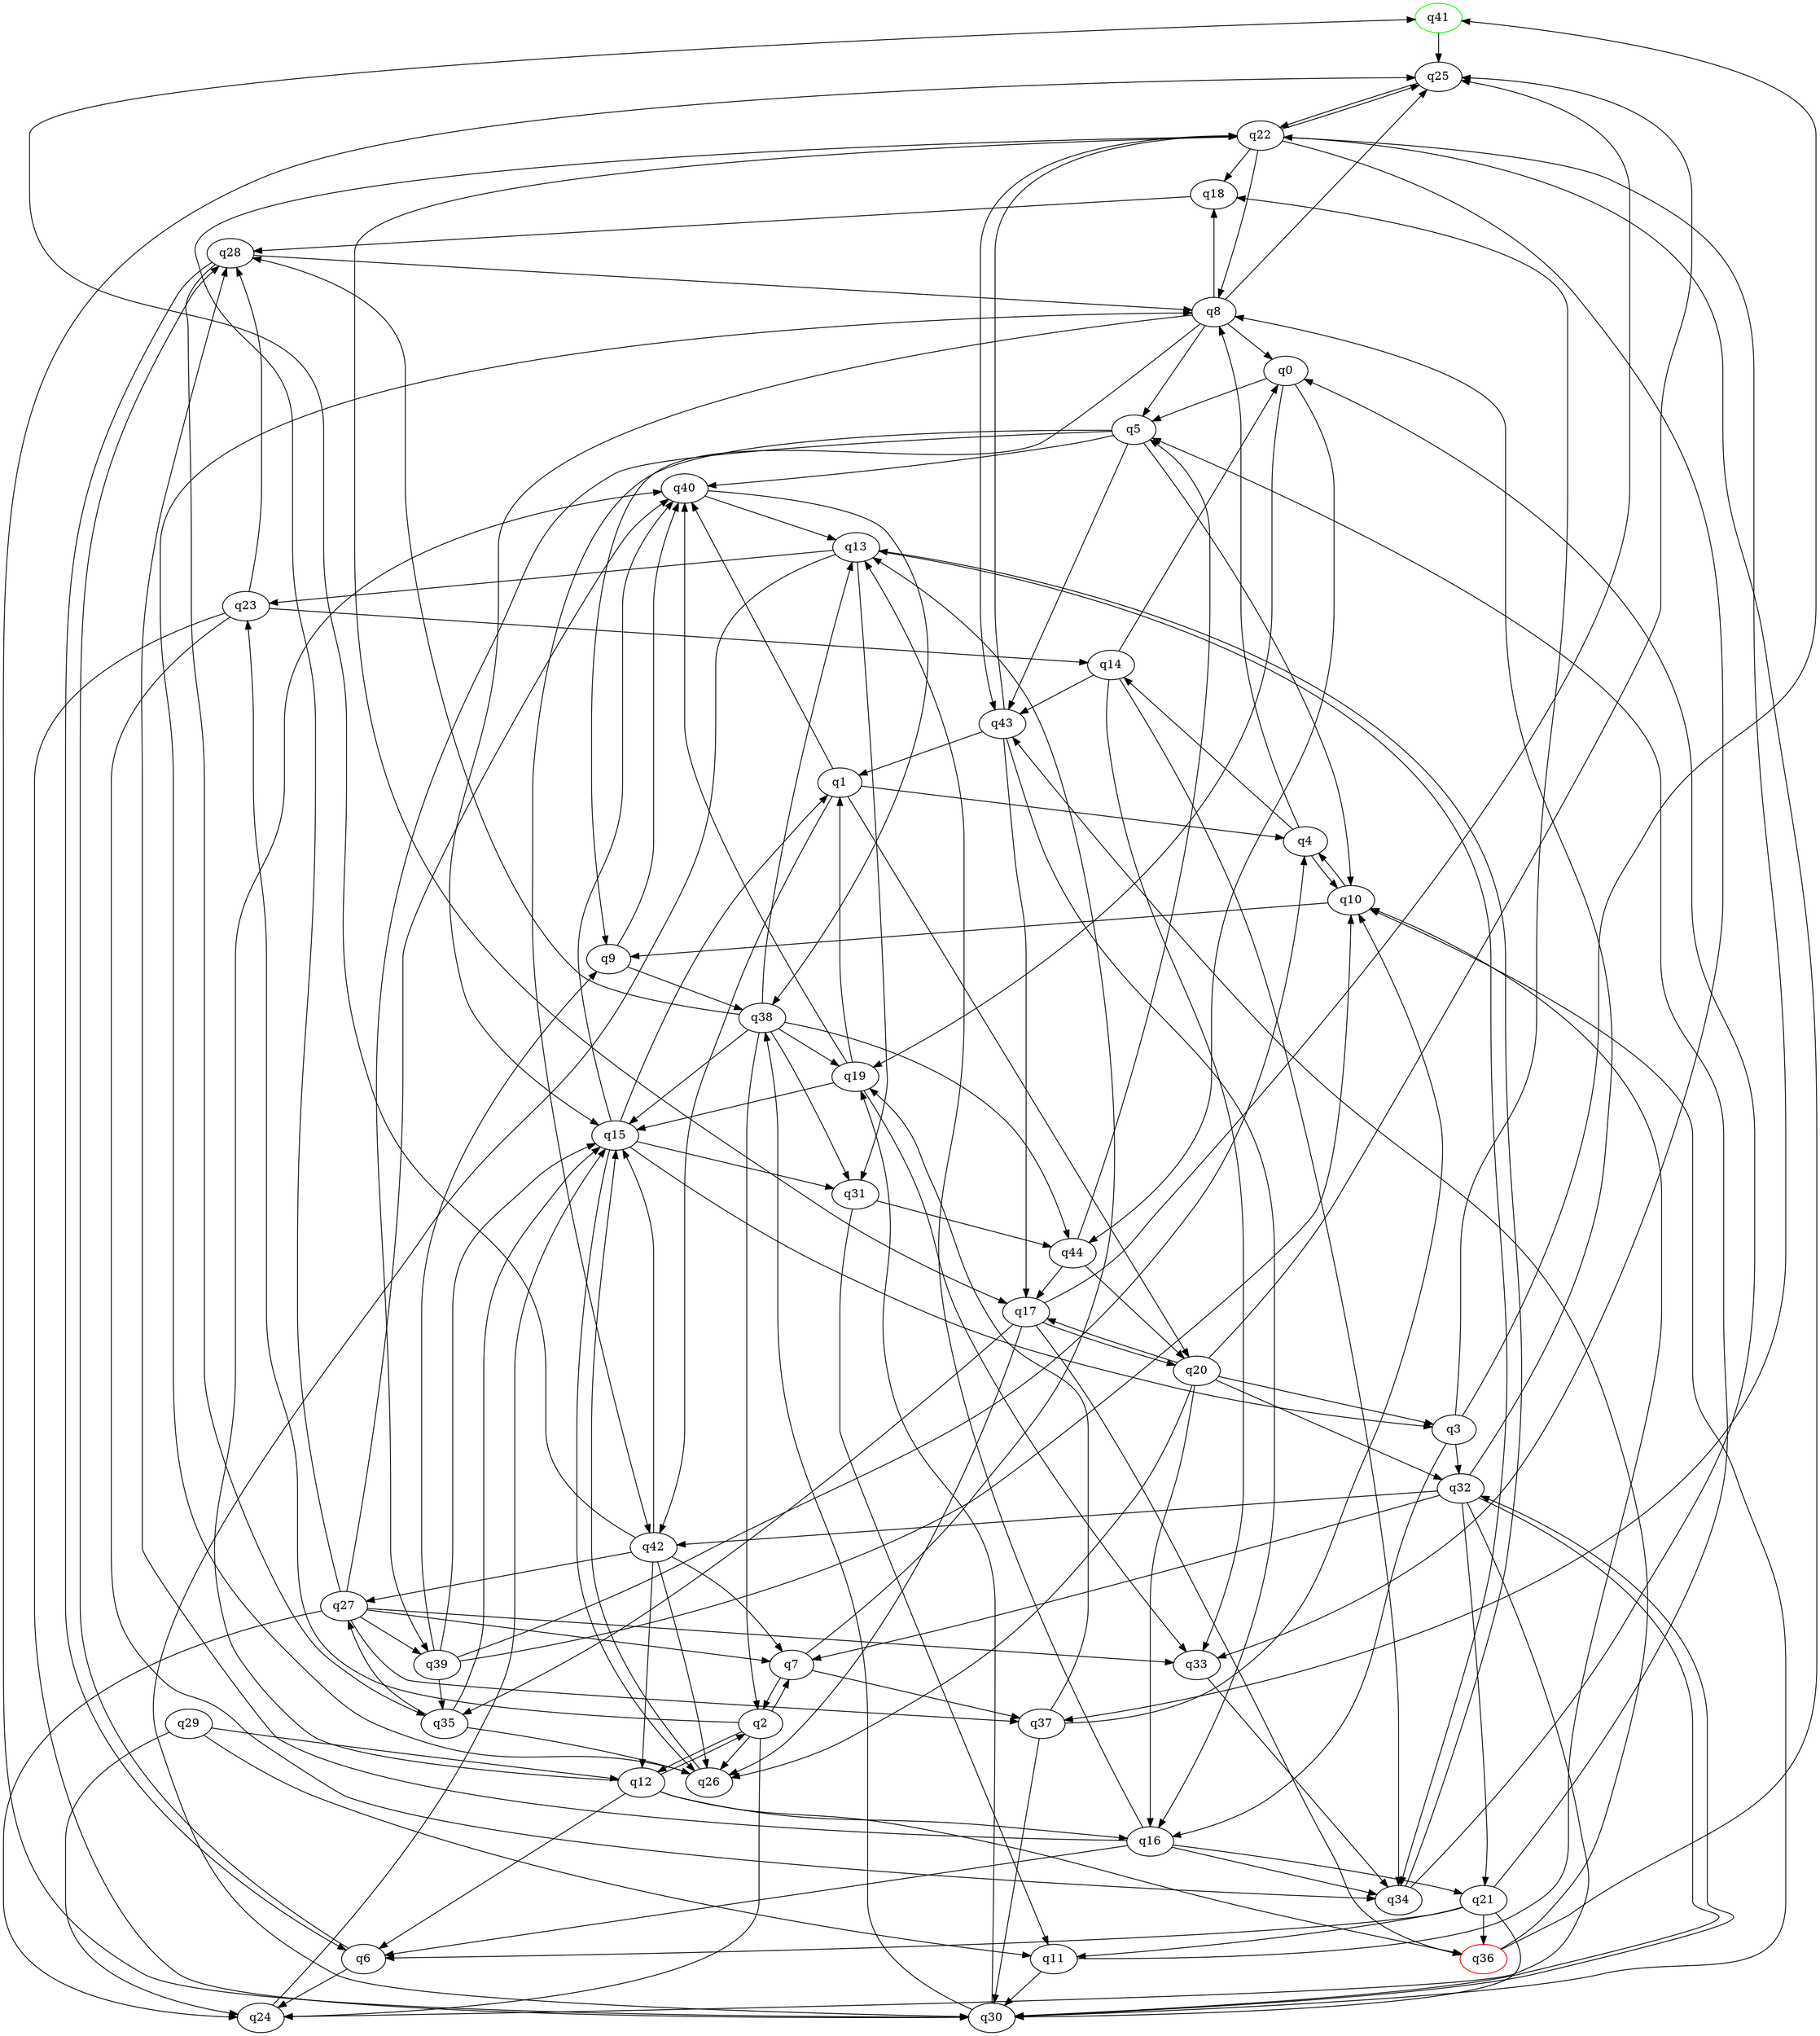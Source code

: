 digraph A{
q41 [initial=1,color=green];
q36 [final=1,color=red];
q0 -> q5;
q0 -> q19;
q0 -> q44;
q1 -> q4;
q1 -> q20;
q1 -> q40;
q1 -> q42;
q2 -> q7;
q2 -> q12;
q2 -> q23;
q2 -> q24;
q2 -> q26;
q3 -> q16;
q3 -> q18;
q3 -> q32;
q3 -> q41;
q4 -> q8;
q4 -> q10;
q4 -> q14;
q5 -> q10;
q5 -> q39;
q5 -> q40;
q5 -> q42;
q5 -> q43;
q6 -> q24;
q6 -> q28;
q7 -> q2;
q7 -> q13;
q7 -> q37;
q8 -> q0;
q8 -> q5;
q8 -> q9;
q8 -> q15;
q8 -> q18;
q8 -> q25;
q9 -> q38;
q9 -> q40;
q10 -> q4;
q10 -> q9;
q11 -> q10;
q11 -> q30;
q12 -> q2;
q12 -> q6;
q12 -> q16;
q12 -> q36;
q12 -> q40;
q13 -> q23;
q13 -> q30;
q13 -> q31;
q13 -> q34;
q14 -> q0;
q14 -> q33;
q14 -> q34;
q14 -> q43;
q15 -> q1;
q15 -> q3;
q15 -> q26;
q15 -> q31;
q15 -> q40;
q16 -> q6;
q16 -> q13;
q16 -> q21;
q16 -> q28;
q16 -> q34;
q17 -> q20;
q17 -> q25;
q17 -> q26;
q17 -> q35;
q17 -> q36;
q18 -> q28;
q19 -> q1;
q19 -> q15;
q19 -> q33;
q19 -> q40;
q20 -> q3;
q20 -> q16;
q20 -> q17;
q20 -> q25;
q20 -> q26;
q20 -> q32;
q21 -> q5;
q21 -> q6;
q21 -> q11;
q21 -> q30;
q21 -> q36;
q22 -> q8;
q22 -> q17;
q22 -> q18;
q22 -> q25;
q22 -> q33;
q22 -> q37;
q22 -> q43;
q23 -> q14;
q23 -> q28;
q23 -> q30;
q23 -> q34;
q24 -> q15;
q25 -> q22;
q26 -> q8;
q26 -> q15;
q27 -> q7;
q27 -> q22;
q27 -> q24;
q27 -> q33;
q27 -> q37;
q27 -> q39;
q27 -> q40;
q28 -> q6;
q28 -> q8;
q28 -> q35;
q29 -> q11;
q29 -> q12;
q29 -> q24;
q30 -> q10;
q30 -> q19;
q30 -> q25;
q30 -> q32;
q30 -> q38;
q31 -> q11;
q31 -> q44;
q32 -> q7;
q32 -> q8;
q32 -> q21;
q32 -> q24;
q32 -> q30;
q32 -> q42;
q33 -> q34;
q34 -> q0;
q34 -> q13;
q35 -> q15;
q35 -> q26;
q35 -> q27;
q36 -> q22;
q36 -> q43;
q37 -> q10;
q37 -> q19;
q37 -> q30;
q38 -> q2;
q38 -> q13;
q38 -> q15;
q38 -> q19;
q38 -> q28;
q38 -> q31;
q38 -> q44;
q39 -> q4;
q39 -> q9;
q39 -> q10;
q39 -> q15;
q39 -> q35;
q40 -> q13;
q40 -> q38;
q41 -> q25;
q42 -> q7;
q42 -> q12;
q42 -> q15;
q42 -> q26;
q42 -> q27;
q42 -> q41;
q43 -> q1;
q43 -> q16;
q43 -> q17;
q43 -> q22;
q44 -> q5;
q44 -> q17;
q44 -> q20;
}